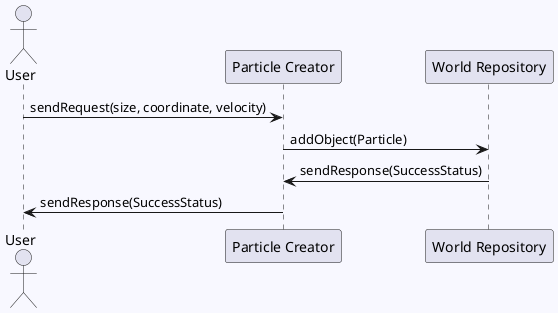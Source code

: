 @startuml SpawnParticle

' Set background color
skinparam backgroundColor #F8F8FF

actor User
participant "Particle Creator" as Creator
participant "World Repository" as Repository

User -> Creator: sendRequest(size, coordinate, velocity)
Creator -> Repository: addObject(Particle)
Repository -> Creator: sendResponse(SuccessStatus)
Creator -> User: sendResponse(SuccessStatus)

@enduml
